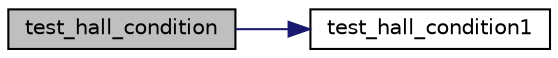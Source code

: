 digraph "test_hall_condition"
{
  edge [fontname="Helvetica",fontsize="10",labelfontname="Helvetica",labelfontsize="10"];
  node [fontname="Helvetica",fontsize="10",shape=record];
  rankdir="LR";
  Node474 [label="test_hall_condition",height=0.2,width=0.4,color="black", fillcolor="grey75", style="filled", fontcolor="black"];
  Node474 -> Node475 [color="midnightblue",fontsize="10",style="solid",fontname="Helvetica"];
  Node475 [label="test_hall_condition1",height=0.2,width=0.4,color="black", fillcolor="white", style="filled",URL="$d5/d3f/test_8_c.html#a10e89b9a02e269d087b5f88777abf624"];
}
